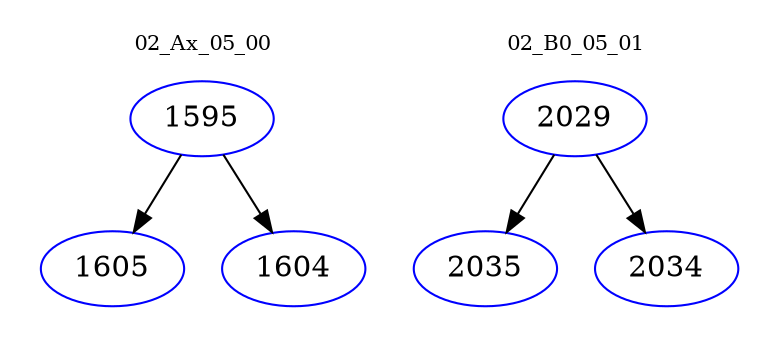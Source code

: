 digraph{
subgraph cluster_0 {
color = white
label = "02_Ax_05_00";
fontsize=10;
T0_1595 [label="1595", color="blue"]
T0_1595 -> T0_1605 [color="black"]
T0_1605 [label="1605", color="blue"]
T0_1595 -> T0_1604 [color="black"]
T0_1604 [label="1604", color="blue"]
}
subgraph cluster_1 {
color = white
label = "02_B0_05_01";
fontsize=10;
T1_2029 [label="2029", color="blue"]
T1_2029 -> T1_2035 [color="black"]
T1_2035 [label="2035", color="blue"]
T1_2029 -> T1_2034 [color="black"]
T1_2034 [label="2034", color="blue"]
}
}
